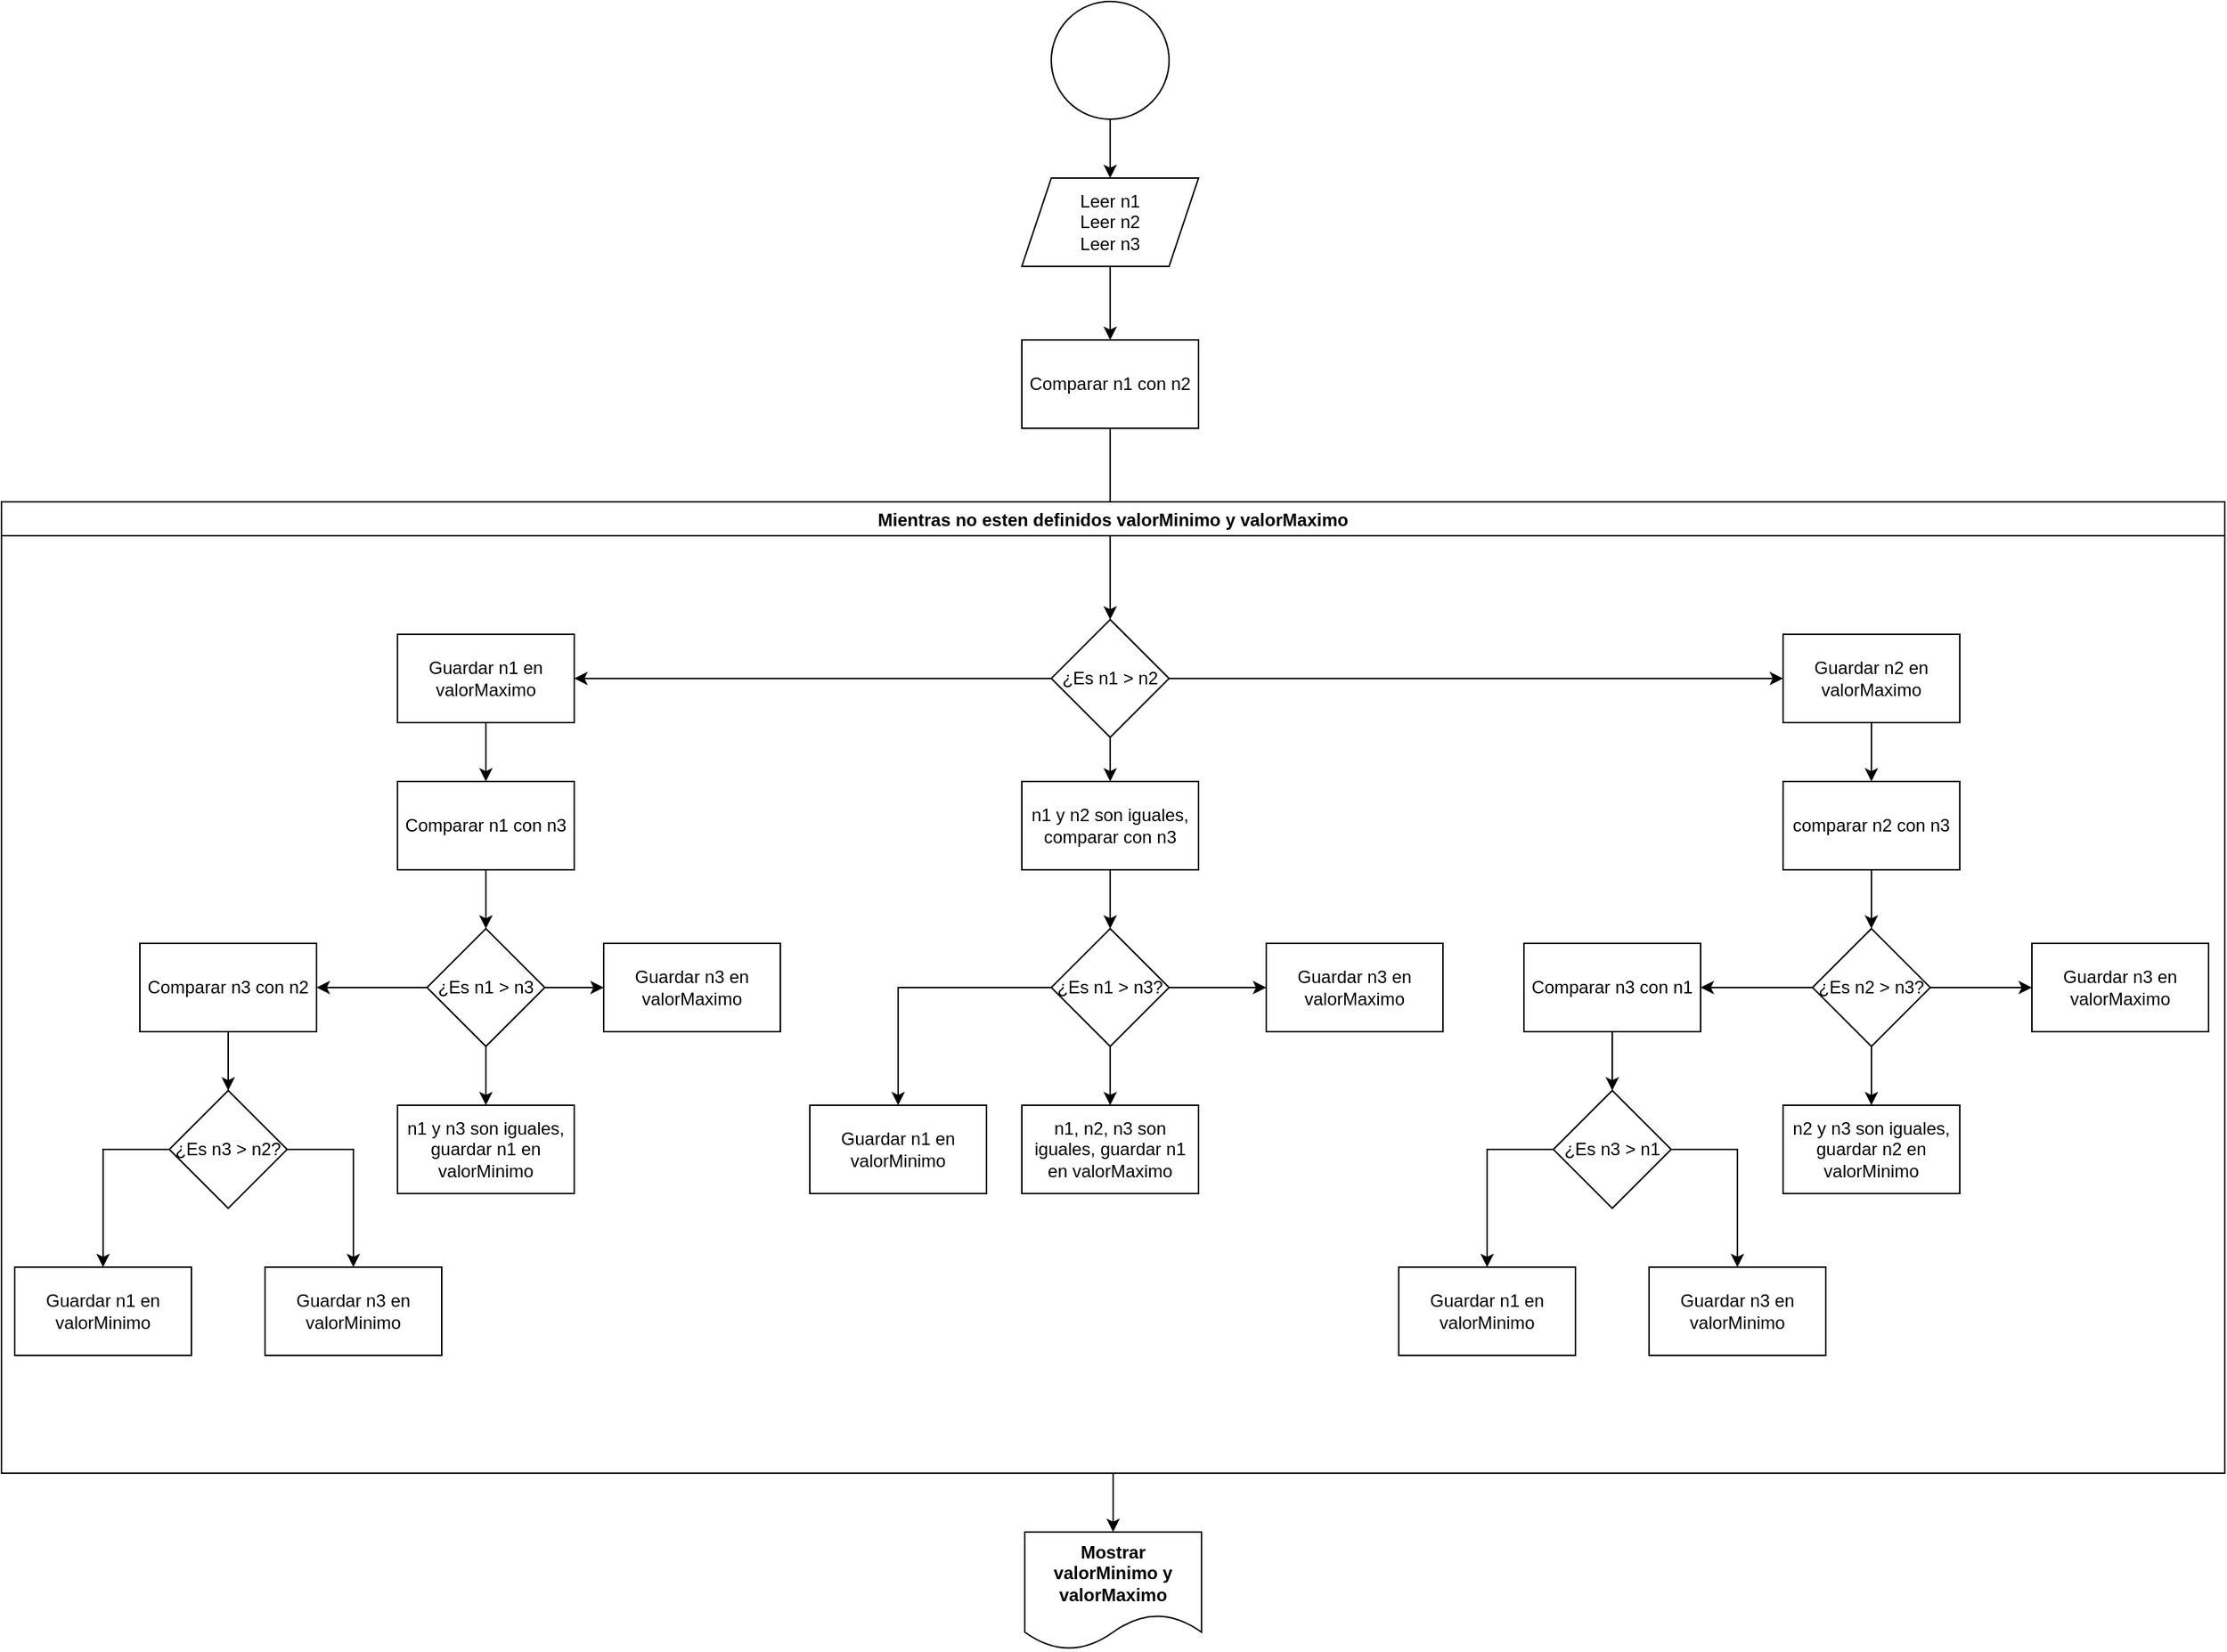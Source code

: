 <mxfile version="13.7.9" type="device"><diagram id="r2g1a2IqHpVuaFLaUfs_" name="Página-1"><mxGraphModel dx="2500" dy="967" grid="1" gridSize="10" guides="1" tooltips="1" connect="1" arrows="1" fold="1" page="1" pageScale="1" pageWidth="827" pageHeight="1169" math="0" shadow="0"><root><mxCell id="0"/><mxCell id="1" parent="0"/><mxCell id="ztt265ordDGMEVbNCy4l-3" value="" style="edgeStyle=orthogonalEdgeStyle;rounded=0;orthogonalLoop=1;jettySize=auto;html=1;" edge="1" parent="1" source="ztt265ordDGMEVbNCy4l-1" target="ztt265ordDGMEVbNCy4l-2"><mxGeometry relative="1" as="geometry"/></mxCell><mxCell id="ztt265ordDGMEVbNCy4l-1" value="" style="ellipse;whiteSpace=wrap;html=1;aspect=fixed;" vertex="1" parent="1"><mxGeometry x="373" y="10" width="80" height="80" as="geometry"/></mxCell><mxCell id="ztt265ordDGMEVbNCy4l-17" value="" style="edgeStyle=orthogonalEdgeStyle;rounded=0;orthogonalLoop=1;jettySize=auto;html=1;" edge="1" parent="1" source="ztt265ordDGMEVbNCy4l-2" target="ztt265ordDGMEVbNCy4l-16"><mxGeometry relative="1" as="geometry"/></mxCell><mxCell id="ztt265ordDGMEVbNCy4l-2" value="Leer n1&lt;br&gt;Leer n2&lt;br&gt;Leer n3" style="shape=parallelogram;perimeter=parallelogramPerimeter;whiteSpace=wrap;html=1;fixedSize=1;" vertex="1" parent="1"><mxGeometry x="353" y="130" width="120" height="60" as="geometry"/></mxCell><mxCell id="ztt265ordDGMEVbNCy4l-19" value="" style="edgeStyle=orthogonalEdgeStyle;rounded=0;orthogonalLoop=1;jettySize=auto;html=1;" edge="1" parent="1" source="ztt265ordDGMEVbNCy4l-16" target="ztt265ordDGMEVbNCy4l-18"><mxGeometry relative="1" as="geometry"/></mxCell><mxCell id="ztt265ordDGMEVbNCy4l-16" value="Comparar n1 con n2" style="whiteSpace=wrap;html=1;" vertex="1" parent="1"><mxGeometry x="353" y="240" width="120" height="60" as="geometry"/></mxCell><mxCell id="ztt265ordDGMEVbNCy4l-21" value="" style="edgeStyle=orthogonalEdgeStyle;rounded=0;orthogonalLoop=1;jettySize=auto;html=1;" edge="1" parent="1" source="ztt265ordDGMEVbNCy4l-18" target="ztt265ordDGMEVbNCy4l-20"><mxGeometry relative="1" as="geometry"/></mxCell><mxCell id="ztt265ordDGMEVbNCy4l-23" value="" style="edgeStyle=orthogonalEdgeStyle;rounded=0;orthogonalLoop=1;jettySize=auto;html=1;" edge="1" parent="1" source="ztt265ordDGMEVbNCy4l-18" target="ztt265ordDGMEVbNCy4l-22"><mxGeometry relative="1" as="geometry"/></mxCell><mxCell id="ztt265ordDGMEVbNCy4l-25" value="" style="edgeStyle=orthogonalEdgeStyle;rounded=0;orthogonalLoop=1;jettySize=auto;html=1;" edge="1" parent="1" source="ztt265ordDGMEVbNCy4l-18" target="ztt265ordDGMEVbNCy4l-24"><mxGeometry relative="1" as="geometry"/></mxCell><mxCell id="ztt265ordDGMEVbNCy4l-18" value="¿Es n1 &amp;gt; n2" style="rhombus;whiteSpace=wrap;html=1;" vertex="1" parent="1"><mxGeometry x="373" y="430" width="80" height="80" as="geometry"/></mxCell><mxCell id="ztt265ordDGMEVbNCy4l-37" value="" style="edgeStyle=orthogonalEdgeStyle;rounded=0;orthogonalLoop=1;jettySize=auto;html=1;" edge="1" parent="1" source="ztt265ordDGMEVbNCy4l-20" target="ztt265ordDGMEVbNCy4l-36"><mxGeometry relative="1" as="geometry"/></mxCell><mxCell id="ztt265ordDGMEVbNCy4l-20" value="Guardar n1 en valorMaximo" style="whiteSpace=wrap;html=1;" vertex="1" parent="1"><mxGeometry x="-71" y="440" width="120" height="60" as="geometry"/></mxCell><mxCell id="ztt265ordDGMEVbNCy4l-27" value="" style="edgeStyle=orthogonalEdgeStyle;rounded=0;orthogonalLoop=1;jettySize=auto;html=1;" edge="1" parent="1" source="ztt265ordDGMEVbNCy4l-22" target="ztt265ordDGMEVbNCy4l-26"><mxGeometry relative="1" as="geometry"/></mxCell><mxCell id="ztt265ordDGMEVbNCy4l-22" value="Guardar n2 en valorMaximo" style="whiteSpace=wrap;html=1;" vertex="1" parent="1"><mxGeometry x="870" y="440" width="120" height="60" as="geometry"/></mxCell><mxCell id="ztt265ordDGMEVbNCy4l-91" value="" style="edgeStyle=orthogonalEdgeStyle;rounded=0;orthogonalLoop=1;jettySize=auto;html=1;" edge="1" parent="1" source="ztt265ordDGMEVbNCy4l-24" target="ztt265ordDGMEVbNCy4l-90"><mxGeometry relative="1" as="geometry"/></mxCell><mxCell id="ztt265ordDGMEVbNCy4l-24" value="n1 y n2 son iguales, comparar con n3" style="whiteSpace=wrap;html=1;" vertex="1" parent="1"><mxGeometry x="353" y="540" width="120" height="60" as="geometry"/></mxCell><mxCell id="ztt265ordDGMEVbNCy4l-29" value="" style="edgeStyle=orthogonalEdgeStyle;rounded=0;orthogonalLoop=1;jettySize=auto;html=1;" edge="1" parent="1" source="ztt265ordDGMEVbNCy4l-26" target="ztt265ordDGMEVbNCy4l-28"><mxGeometry relative="1" as="geometry"/></mxCell><mxCell id="ztt265ordDGMEVbNCy4l-26" value="comparar n2 con n3" style="whiteSpace=wrap;html=1;" vertex="1" parent="1"><mxGeometry x="870" y="540" width="120" height="60" as="geometry"/></mxCell><mxCell id="ztt265ordDGMEVbNCy4l-31" value="" style="edgeStyle=orthogonalEdgeStyle;rounded=0;orthogonalLoop=1;jettySize=auto;html=1;entryX=0;entryY=0.5;entryDx=0;entryDy=0;" edge="1" parent="1" source="ztt265ordDGMEVbNCy4l-28" target="ztt265ordDGMEVbNCy4l-94"><mxGeometry relative="1" as="geometry"><mxPoint x="1030" y="680" as="targetPoint"/></mxGeometry></mxCell><mxCell id="ztt265ordDGMEVbNCy4l-33" value="" style="edgeStyle=orthogonalEdgeStyle;rounded=0;orthogonalLoop=1;jettySize=auto;html=1;" edge="1" parent="1" source="ztt265ordDGMEVbNCy4l-28" target="ztt265ordDGMEVbNCy4l-32"><mxGeometry relative="1" as="geometry"/></mxCell><mxCell id="ztt265ordDGMEVbNCy4l-70" value="" style="edgeStyle=orthogonalEdgeStyle;rounded=0;orthogonalLoop=1;jettySize=auto;html=1;" edge="1" parent="1" source="ztt265ordDGMEVbNCy4l-28" target="ztt265ordDGMEVbNCy4l-69"><mxGeometry relative="1" as="geometry"/></mxCell><mxCell id="ztt265ordDGMEVbNCy4l-28" value="¿Es n2 &amp;gt; n3?" style="rhombus;whiteSpace=wrap;html=1;" vertex="1" parent="1"><mxGeometry x="890" y="640" width="80" height="80" as="geometry"/></mxCell><mxCell id="ztt265ordDGMEVbNCy4l-35" value="" style="edgeStyle=orthogonalEdgeStyle;rounded=0;orthogonalLoop=1;jettySize=auto;html=1;" edge="1" parent="1" source="ztt265ordDGMEVbNCy4l-32" target="ztt265ordDGMEVbNCy4l-34"><mxGeometry relative="1" as="geometry"/></mxCell><mxCell id="ztt265ordDGMEVbNCy4l-32" value="Comparar n3 con n1" style="whiteSpace=wrap;html=1;" vertex="1" parent="1"><mxGeometry x="694" y="650" width="120" height="60" as="geometry"/></mxCell><mxCell id="ztt265ordDGMEVbNCy4l-65" value="" style="edgeStyle=orthogonalEdgeStyle;rounded=0;orthogonalLoop=1;jettySize=auto;html=1;exitX=1;exitY=0.5;exitDx=0;exitDy=0;" edge="1" parent="1" source="ztt265ordDGMEVbNCy4l-34" target="ztt265ordDGMEVbNCy4l-66"><mxGeometry relative="1" as="geometry"><mxPoint x="840" y="890" as="targetPoint"/></mxGeometry></mxCell><mxCell id="ztt265ordDGMEVbNCy4l-68" value="" style="edgeStyle=orthogonalEdgeStyle;rounded=0;orthogonalLoop=1;jettySize=auto;html=1;exitX=0;exitY=0.5;exitDx=0;exitDy=0;" edge="1" parent="1" source="ztt265ordDGMEVbNCy4l-34" target="ztt265ordDGMEVbNCy4l-67"><mxGeometry relative="1" as="geometry"/></mxCell><mxCell id="ztt265ordDGMEVbNCy4l-34" value="¿Es n3 &amp;gt; n1" style="rhombus;whiteSpace=wrap;html=1;" vertex="1" parent="1"><mxGeometry x="714" y="750" width="80" height="80" as="geometry"/></mxCell><mxCell id="ztt265ordDGMEVbNCy4l-39" value="" style="edgeStyle=orthogonalEdgeStyle;rounded=0;orthogonalLoop=1;jettySize=auto;html=1;" edge="1" parent="1" source="ztt265ordDGMEVbNCy4l-36" target="ztt265ordDGMEVbNCy4l-38"><mxGeometry relative="1" as="geometry"/></mxCell><mxCell id="ztt265ordDGMEVbNCy4l-36" value="Comparar n1 con n3" style="whiteSpace=wrap;html=1;" vertex="1" parent="1"><mxGeometry x="-71" y="540" width="120" height="60" as="geometry"/></mxCell><mxCell id="ztt265ordDGMEVbNCy4l-41" style="edgeStyle=orthogonalEdgeStyle;rounded=0;orthogonalLoop=1;jettySize=auto;html=1;entryX=0;entryY=0.5;entryDx=0;entryDy=0;" edge="1" parent="1" source="ztt265ordDGMEVbNCy4l-38" target="ztt265ordDGMEVbNCy4l-40"><mxGeometry relative="1" as="geometry"/></mxCell><mxCell id="ztt265ordDGMEVbNCy4l-43" value="" style="edgeStyle=orthogonalEdgeStyle;rounded=0;orthogonalLoop=1;jettySize=auto;html=1;" edge="1" parent="1" source="ztt265ordDGMEVbNCy4l-38" target="ztt265ordDGMEVbNCy4l-42"><mxGeometry relative="1" as="geometry"/></mxCell><mxCell id="ztt265ordDGMEVbNCy4l-75" style="edgeStyle=orthogonalEdgeStyle;rounded=0;orthogonalLoop=1;jettySize=auto;html=1;exitX=0.5;exitY=1;exitDx=0;exitDy=0;" edge="1" parent="1" source="ztt265ordDGMEVbNCy4l-38" target="ztt265ordDGMEVbNCy4l-74"><mxGeometry relative="1" as="geometry"/></mxCell><mxCell id="ztt265ordDGMEVbNCy4l-38" value="¿Es n1 &amp;gt; n3" style="rhombus;whiteSpace=wrap;html=1;" vertex="1" parent="1"><mxGeometry x="-51" y="640" width="80" height="80" as="geometry"/></mxCell><mxCell id="ztt265ordDGMEVbNCy4l-40" value="Guardar n3 en valorMaximo" style="whiteSpace=wrap;html=1;" vertex="1" parent="1"><mxGeometry x="69" y="650" width="120" height="60" as="geometry"/></mxCell><mxCell id="ztt265ordDGMEVbNCy4l-45" value="" style="edgeStyle=orthogonalEdgeStyle;rounded=0;orthogonalLoop=1;jettySize=auto;html=1;" edge="1" parent="1" source="ztt265ordDGMEVbNCy4l-42" target="ztt265ordDGMEVbNCy4l-44"><mxGeometry relative="1" as="geometry"/></mxCell><mxCell id="ztt265ordDGMEVbNCy4l-42" value="Comparar n3 con n2" style="whiteSpace=wrap;html=1;" vertex="1" parent="1"><mxGeometry x="-246" y="650" width="120" height="60" as="geometry"/></mxCell><mxCell id="ztt265ordDGMEVbNCy4l-78" style="edgeStyle=orthogonalEdgeStyle;rounded=0;orthogonalLoop=1;jettySize=auto;html=1;entryX=0.5;entryY=0;entryDx=0;entryDy=0;exitX=0;exitY=0.5;exitDx=0;exitDy=0;" edge="1" parent="1" source="ztt265ordDGMEVbNCy4l-44" target="ztt265ordDGMEVbNCy4l-77"><mxGeometry relative="1" as="geometry"/></mxCell><mxCell id="ztt265ordDGMEVbNCy4l-79" style="edgeStyle=orthogonalEdgeStyle;rounded=0;orthogonalLoop=1;jettySize=auto;html=1;exitX=1;exitY=0.5;exitDx=0;exitDy=0;entryX=0.5;entryY=0;entryDx=0;entryDy=0;" edge="1" parent="1" source="ztt265ordDGMEVbNCy4l-44" target="ztt265ordDGMEVbNCy4l-76"><mxGeometry relative="1" as="geometry"/></mxCell><mxCell id="ztt265ordDGMEVbNCy4l-44" value="¿Es n3 &amp;gt; n2?" style="rhombus;whiteSpace=wrap;html=1;" vertex="1" parent="1"><mxGeometry x="-226" y="750" width="80" height="80" as="geometry"/></mxCell><mxCell id="ztt265ordDGMEVbNCy4l-66" value="Guardar n3 en valorMinimo" style="rounded=0;whiteSpace=wrap;html=1;" vertex="1" parent="1"><mxGeometry x="779" y="870" width="120" height="60" as="geometry"/></mxCell><mxCell id="ztt265ordDGMEVbNCy4l-67" value="Guardar n1 en valorMinimo" style="whiteSpace=wrap;html=1;" vertex="1" parent="1"><mxGeometry x="609" y="870" width="120" height="60" as="geometry"/></mxCell><mxCell id="ztt265ordDGMEVbNCy4l-69" value="n2 y n3 son iguales, guardar n2 en valorMinimo" style="whiteSpace=wrap;html=1;" vertex="1" parent="1"><mxGeometry x="870" y="760" width="120" height="60" as="geometry"/></mxCell><mxCell id="ztt265ordDGMEVbNCy4l-74" value="n1 y n3 son iguales, guardar n1 en valorMinimo" style="whiteSpace=wrap;html=1;" vertex="1" parent="1"><mxGeometry x="-71" y="760" width="120" height="60" as="geometry"/></mxCell><mxCell id="ztt265ordDGMEVbNCy4l-76" value="Guardar n3 en valorMinimo" style="rounded=0;whiteSpace=wrap;html=1;" vertex="1" parent="1"><mxGeometry x="-161" y="870" width="120" height="60" as="geometry"/></mxCell><mxCell id="ztt265ordDGMEVbNCy4l-77" value="Guardar n1 en valorMinimo" style="whiteSpace=wrap;html=1;" vertex="1" parent="1"><mxGeometry x="-331" y="870" width="120" height="60" as="geometry"/></mxCell><mxCell id="ztt265ordDGMEVbNCy4l-83" value="Mostrar valorMinimo y valorMaximo" style="shape=document;whiteSpace=wrap;html=1;boundedLbl=1;fontStyle=1;startSize=23;" vertex="1" parent="1"><mxGeometry x="355" y="1050" width="120" height="80" as="geometry"/></mxCell><mxCell id="ztt265ordDGMEVbNCy4l-93" value="" style="edgeStyle=orthogonalEdgeStyle;rounded=0;orthogonalLoop=1;jettySize=auto;html=1;" edge="1" parent="1" source="ztt265ordDGMEVbNCy4l-90" target="ztt265ordDGMEVbNCy4l-92"><mxGeometry relative="1" as="geometry"/></mxCell><mxCell id="ztt265ordDGMEVbNCy4l-96" style="edgeStyle=orthogonalEdgeStyle;rounded=0;orthogonalLoop=1;jettySize=auto;html=1;exitX=1;exitY=0.5;exitDx=0;exitDy=0;entryX=0;entryY=0.5;entryDx=0;entryDy=0;" edge="1" parent="1" source="ztt265ordDGMEVbNCy4l-90" target="ztt265ordDGMEVbNCy4l-95"><mxGeometry relative="1" as="geometry"/></mxCell><mxCell id="ztt265ordDGMEVbNCy4l-98" value="" style="edgeStyle=orthogonalEdgeStyle;rounded=0;orthogonalLoop=1;jettySize=auto;html=1;" edge="1" parent="1" source="ztt265ordDGMEVbNCy4l-90" target="ztt265ordDGMEVbNCy4l-97"><mxGeometry relative="1" as="geometry"/></mxCell><mxCell id="ztt265ordDGMEVbNCy4l-90" value="¿Es n1 &amp;gt; n3?" style="rhombus;whiteSpace=wrap;html=1;" vertex="1" parent="1"><mxGeometry x="373" y="640" width="80" height="80" as="geometry"/></mxCell><mxCell id="ztt265ordDGMEVbNCy4l-92" value="Guardar n1 en valorMinimo" style="whiteSpace=wrap;html=1;" vertex="1" parent="1"><mxGeometry x="209" y="760" width="120" height="60" as="geometry"/></mxCell><mxCell id="ztt265ordDGMEVbNCy4l-94" value="Guardar n3 en valorMaximo" style="whiteSpace=wrap;html=1;" vertex="1" parent="1"><mxGeometry x="1039" y="650" width="120" height="60" as="geometry"/></mxCell><mxCell id="ztt265ordDGMEVbNCy4l-95" value="Guardar n3 en valorMaximo" style="whiteSpace=wrap;html=1;" vertex="1" parent="1"><mxGeometry x="519" y="650" width="120" height="60" as="geometry"/></mxCell><mxCell id="ztt265ordDGMEVbNCy4l-97" value="n1, n2, n3 son iguales, guardar n1 en valorMaximo" style="whiteSpace=wrap;html=1;" vertex="1" parent="1"><mxGeometry x="353" y="760" width="120" height="60" as="geometry"/></mxCell><mxCell id="ztt265ordDGMEVbNCy4l-103" style="edgeStyle=orthogonalEdgeStyle;rounded=0;orthogonalLoop=1;jettySize=auto;html=1;exitX=0.5;exitY=1;exitDx=0;exitDy=0;entryX=0.5;entryY=0;entryDx=0;entryDy=0;" edge="1" parent="1" source="ztt265ordDGMEVbNCy4l-102" target="ztt265ordDGMEVbNCy4l-83"><mxGeometry relative="1" as="geometry"><mxPoint x="415.294" y="1070" as="targetPoint"/></mxGeometry></mxCell><mxCell id="ztt265ordDGMEVbNCy4l-102" value="Mientras no esten definidos valorMinimo y valorMaximo" style="swimlane;" vertex="1" parent="1"><mxGeometry x="-340" y="350" width="1510" height="660" as="geometry"/></mxCell></root></mxGraphModel></diagram></mxfile>
